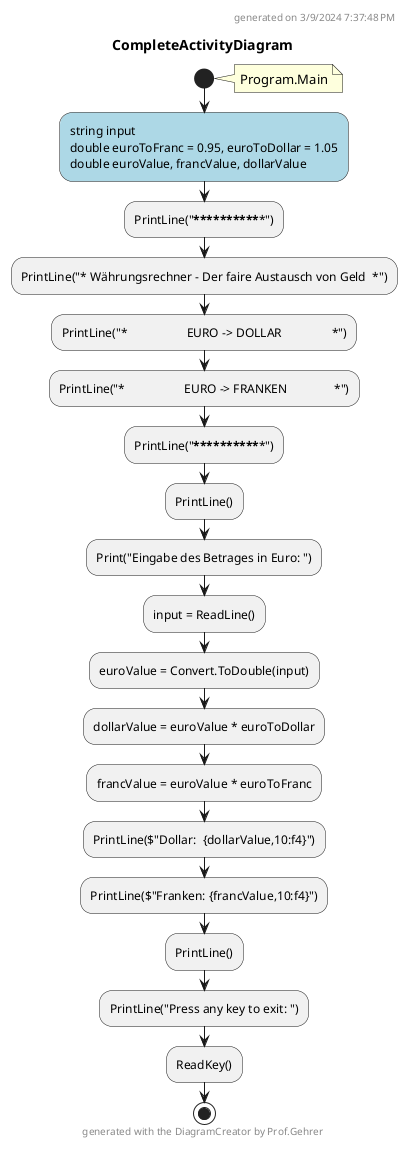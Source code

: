 @startuml CompleteActivityDiagram
header
generated on 3/9/2024 7:37:48 PM
end header
title CompleteActivityDiagram
start
note right:  Program.Main
#LightBlue:string input
double euroToFranc = 0.95, euroToDollar = 1.05
double euroValue, francValue, dollarValue;
:PrintLine("***************************************************");
:PrintLine("* Währungsrechner - Der faire Austausch von Geld  *");
:PrintLine("*                   EURO -> DOLLAR                *");
:PrintLine("*                   EURO -> FRANKEN               *");
:PrintLine("***************************************************");
:PrintLine();
:Print("Eingabe des Betrages in Euro: ");
:input = ReadLine();
:euroValue = Convert.ToDouble(input);
:dollarValue = euroValue * euroToDollar;
:francValue = euroValue * euroToFranc;
:PrintLine($"Dollar:  {dollarValue,10:f4}");
:PrintLine($"Franken: {francValue,10:f4}");
:PrintLine();
:PrintLine("Press any key to exit: ");
:ReadKey();
stop
footer
generated with the DiagramCreator by Prof.Gehrer
end footer
@enduml
